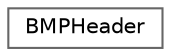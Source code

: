 digraph "Graphical Class Hierarchy"
{
 // INTERACTIVE_SVG=YES
 // LATEX_PDF_SIZE
  bgcolor="transparent";
  edge [fontname=Helvetica,fontsize=10,labelfontname=Helvetica,labelfontsize=10];
  node [fontname=Helvetica,fontsize=10,shape=box,height=0.2,width=0.4];
  rankdir="LR";
  Node0 [id="Node000000",label="BMPHeader",height=0.2,width=0.4,color="grey40", fillcolor="white", style="filled",URL="$struct_b_m_p_header.html",tooltip="Struct representing a BMP file header using the BITMAPINFOHEADER format (54 bytes)"];
}
